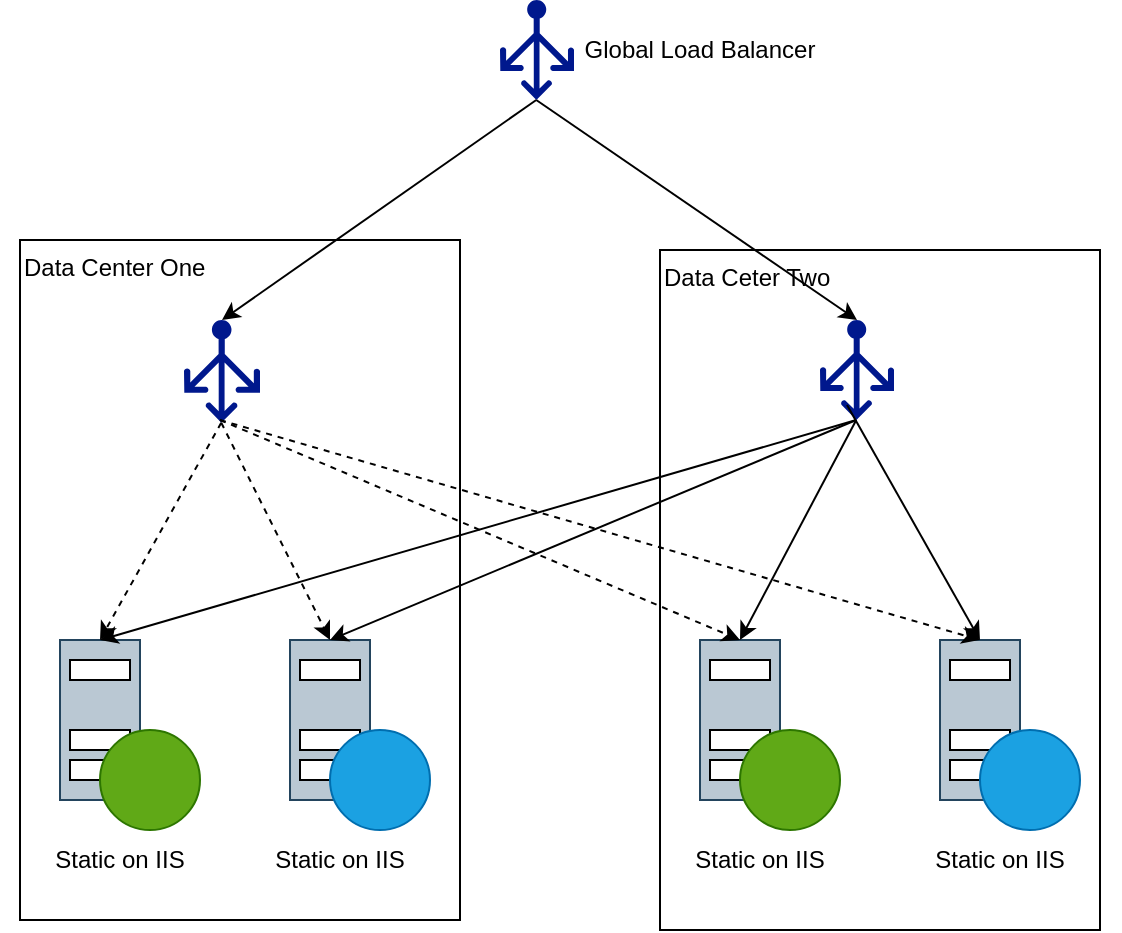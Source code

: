 <mxfile version="14.5.1" type="device"><diagram id="zqDNE4EaI5Cwwin03kR-" name="Page-1"><mxGraphModel dx="1089" dy="970" grid="1" gridSize="10" guides="1" tooltips="1" connect="1" arrows="1" fold="1" page="1" pageScale="1" pageWidth="827" pageHeight="1169" math="0" shadow="0"><root><mxCell id="0"/><mxCell id="1" parent="0"/><mxCell id="BwqcGprWjEWYekJ88GFM-91" value="Data Ceter Two" style="rounded=0;whiteSpace=wrap;html=1;verticalAlign=top;align=left;" vertex="1" parent="1"><mxGeometry x="540" y="245" width="220" height="340" as="geometry"/></mxCell><mxCell id="BwqcGprWjEWYekJ88GFM-90" value="Data Center One" style="rounded=0;whiteSpace=wrap;html=1;align=left;verticalAlign=top;" vertex="1" parent="1"><mxGeometry x="220" y="240" width="220" height="340" as="geometry"/></mxCell><mxCell id="BwqcGprWjEWYekJ88GFM-20" value="" style="aspect=fixed;pointerEvents=1;shadow=0;dashed=0;html=1;strokeColor=none;labelPosition=center;verticalLabelPosition=bottom;verticalAlign=top;align=center;fillColor=#00188D;shape=mxgraph.azure.load_balancer_generic" vertex="1" parent="1"><mxGeometry x="460" y="120" width="37" height="50" as="geometry"/></mxCell><mxCell id="BwqcGprWjEWYekJ88GFM-21" value="Global Load Balancer" style="text;html=1;strokeColor=none;fillColor=none;align=center;verticalAlign=middle;whiteSpace=wrap;rounded=0;" vertex="1" parent="1"><mxGeometry x="500" y="135" width="120" height="20" as="geometry"/></mxCell><mxCell id="BwqcGprWjEWYekJ88GFM-22" value="" style="aspect=fixed;pointerEvents=1;shadow=0;dashed=0;html=1;strokeColor=none;labelPosition=center;verticalLabelPosition=bottom;verticalAlign=top;align=center;fillColor=#00188D;shape=mxgraph.azure.load_balancer_generic" vertex="1" parent="1"><mxGeometry x="302" y="280" width="38" height="51.35" as="geometry"/></mxCell><mxCell id="BwqcGprWjEWYekJ88GFM-24" value="" style="aspect=fixed;pointerEvents=1;shadow=0;dashed=0;html=1;strokeColor=none;labelPosition=center;verticalLabelPosition=bottom;verticalAlign=top;align=center;fillColor=#00188D;shape=mxgraph.azure.load_balancer_generic" vertex="1" parent="1"><mxGeometry x="620" y="280" width="37" height="50" as="geometry"/></mxCell><mxCell id="BwqcGprWjEWYekJ88GFM-25" value="" style="endArrow=classic;html=1;exitX=0.49;exitY=1;exitDx=0;exitDy=0;exitPerimeter=0;entryX=0.5;entryY=0;entryDx=0;entryDy=0;entryPerimeter=0;strokeWidth=1;" edge="1" parent="1" source="BwqcGprWjEWYekJ88GFM-20" target="BwqcGprWjEWYekJ88GFM-22"><mxGeometry width="50" height="50" relative="1" as="geometry"><mxPoint x="478" y="210" as="sourcePoint"/><mxPoint x="321" y="260" as="targetPoint"/></mxGeometry></mxCell><mxCell id="BwqcGprWjEWYekJ88GFM-26" value="" style="endArrow=classic;html=1;exitX=0.49;exitY=1;exitDx=0;exitDy=0;exitPerimeter=0;entryX=0.5;entryY=0;entryDx=0;entryDy=0;entryPerimeter=0;strokeWidth=1;" edge="1" parent="1" source="BwqcGprWjEWYekJ88GFM-20" target="BwqcGprWjEWYekJ88GFM-24"><mxGeometry width="50" height="50" relative="1" as="geometry"><mxPoint x="488.13" y="180" as="sourcePoint"/><mxPoint x="331" y="290" as="targetPoint"/></mxGeometry></mxCell><mxCell id="BwqcGprWjEWYekJ88GFM-31" value="Static on IIS" style="text;html=1;strokeColor=none;fillColor=none;align=center;verticalAlign=middle;whiteSpace=wrap;rounded=0;" vertex="1" parent="1"><mxGeometry x="210" y="540" width="120" height="20" as="geometry"/></mxCell><mxCell id="BwqcGprWjEWYekJ88GFM-53" value="" style="group" vertex="1" connectable="0" parent="1"><mxGeometry x="355" y="440" width="70" height="95" as="geometry"/></mxCell><mxCell id="BwqcGprWjEWYekJ88GFM-47" value="" style="rounded=0;whiteSpace=wrap;html=1;fillColor=#bac8d3;strokeColor=#23445d;" vertex="1" parent="BwqcGprWjEWYekJ88GFM-53"><mxGeometry width="40" height="80" as="geometry"/></mxCell><mxCell id="BwqcGprWjEWYekJ88GFM-49" value="" style="rounded=0;whiteSpace=wrap;html=1;" vertex="1" parent="BwqcGprWjEWYekJ88GFM-53"><mxGeometry x="5" y="60" width="30" height="10" as="geometry"/></mxCell><mxCell id="BwqcGprWjEWYekJ88GFM-50" value="" style="rounded=0;whiteSpace=wrap;html=1;" vertex="1" parent="BwqcGprWjEWYekJ88GFM-53"><mxGeometry x="5" y="45" width="30" height="10" as="geometry"/></mxCell><mxCell id="BwqcGprWjEWYekJ88GFM-52" value="" style="rounded=0;whiteSpace=wrap;html=1;" vertex="1" parent="BwqcGprWjEWYekJ88GFM-53"><mxGeometry x="5" y="10" width="30" height="10" as="geometry"/></mxCell><mxCell id="BwqcGprWjEWYekJ88GFM-48" value="" style="ellipse;whiteSpace=wrap;html=1;aspect=fixed;fillColor=#1ba1e2;strokeColor=#006EAF;fontColor=#ffffff;" vertex="1" parent="BwqcGprWjEWYekJ88GFM-53"><mxGeometry x="20" y="45" width="50" height="50" as="geometry"/></mxCell><mxCell id="BwqcGprWjEWYekJ88GFM-60" value="" style="group" vertex="1" connectable="0" parent="1"><mxGeometry x="240" y="440" width="70" height="95" as="geometry"/></mxCell><mxCell id="BwqcGprWjEWYekJ88GFM-61" value="" style="rounded=0;whiteSpace=wrap;html=1;fillColor=#bac8d3;strokeColor=#23445d;" vertex="1" parent="BwqcGprWjEWYekJ88GFM-60"><mxGeometry width="40" height="80" as="geometry"/></mxCell><mxCell id="BwqcGprWjEWYekJ88GFM-62" value="" style="rounded=0;whiteSpace=wrap;html=1;" vertex="1" parent="BwqcGprWjEWYekJ88GFM-60"><mxGeometry x="5" y="60" width="30" height="10" as="geometry"/></mxCell><mxCell id="BwqcGprWjEWYekJ88GFM-63" value="" style="rounded=0;whiteSpace=wrap;html=1;" vertex="1" parent="BwqcGprWjEWYekJ88GFM-60"><mxGeometry x="5" y="45" width="30" height="10" as="geometry"/></mxCell><mxCell id="BwqcGprWjEWYekJ88GFM-64" value="" style="rounded=0;whiteSpace=wrap;html=1;" vertex="1" parent="BwqcGprWjEWYekJ88GFM-60"><mxGeometry x="5" y="10" width="30" height="10" as="geometry"/></mxCell><mxCell id="BwqcGprWjEWYekJ88GFM-65" value="" style="ellipse;whiteSpace=wrap;html=1;aspect=fixed;fillColor=#60a917;strokeColor=#2D7600;fontColor=#ffffff;" vertex="1" parent="BwqcGprWjEWYekJ88GFM-60"><mxGeometry x="20" y="45" width="50" height="50" as="geometry"/></mxCell><mxCell id="BwqcGprWjEWYekJ88GFM-66" value="Static on IIS" style="text;html=1;strokeColor=none;fillColor=none;align=center;verticalAlign=middle;whiteSpace=wrap;rounded=0;" vertex="1" parent="1"><mxGeometry x="320" y="540" width="120" height="20" as="geometry"/></mxCell><mxCell id="BwqcGprWjEWYekJ88GFM-67" value="Static on IIS" style="text;html=1;strokeColor=none;fillColor=none;align=center;verticalAlign=middle;whiteSpace=wrap;rounded=0;" vertex="1" parent="1"><mxGeometry x="530" y="540" width="120" height="20" as="geometry"/></mxCell><mxCell id="BwqcGprWjEWYekJ88GFM-68" value="" style="group" vertex="1" connectable="0" parent="1"><mxGeometry x="680" y="440" width="70" height="95" as="geometry"/></mxCell><mxCell id="BwqcGprWjEWYekJ88GFM-69" value="" style="rounded=0;whiteSpace=wrap;html=1;fillColor=#bac8d3;strokeColor=#23445d;" vertex="1" parent="BwqcGprWjEWYekJ88GFM-68"><mxGeometry width="40" height="80" as="geometry"/></mxCell><mxCell id="BwqcGprWjEWYekJ88GFM-70" value="" style="rounded=0;whiteSpace=wrap;html=1;" vertex="1" parent="BwqcGprWjEWYekJ88GFM-68"><mxGeometry x="5" y="60" width="30" height="10" as="geometry"/></mxCell><mxCell id="BwqcGprWjEWYekJ88GFM-71" value="" style="rounded=0;whiteSpace=wrap;html=1;" vertex="1" parent="BwqcGprWjEWYekJ88GFM-68"><mxGeometry x="5" y="45" width="30" height="10" as="geometry"/></mxCell><mxCell id="BwqcGprWjEWYekJ88GFM-72" value="" style="rounded=0;whiteSpace=wrap;html=1;" vertex="1" parent="BwqcGprWjEWYekJ88GFM-68"><mxGeometry x="5" y="10" width="30" height="10" as="geometry"/></mxCell><mxCell id="BwqcGprWjEWYekJ88GFM-73" value="" style="ellipse;whiteSpace=wrap;html=1;aspect=fixed;fillColor=#1ba1e2;strokeColor=#006EAF;fontColor=#ffffff;" vertex="1" parent="BwqcGprWjEWYekJ88GFM-68"><mxGeometry x="20" y="45" width="50" height="50" as="geometry"/></mxCell><mxCell id="BwqcGprWjEWYekJ88GFM-74" value="" style="group" vertex="1" connectable="0" parent="1"><mxGeometry x="560" y="440" width="70" height="95" as="geometry"/></mxCell><mxCell id="BwqcGprWjEWYekJ88GFM-75" value="" style="rounded=0;whiteSpace=wrap;html=1;fillColor=#bac8d3;strokeColor=#23445d;" vertex="1" parent="BwqcGprWjEWYekJ88GFM-74"><mxGeometry width="40" height="80" as="geometry"/></mxCell><mxCell id="BwqcGprWjEWYekJ88GFM-76" value="" style="rounded=0;whiteSpace=wrap;html=1;" vertex="1" parent="BwqcGprWjEWYekJ88GFM-74"><mxGeometry x="5" y="60" width="30" height="10" as="geometry"/></mxCell><mxCell id="BwqcGprWjEWYekJ88GFM-77" value="" style="rounded=0;whiteSpace=wrap;html=1;" vertex="1" parent="BwqcGprWjEWYekJ88GFM-74"><mxGeometry x="5" y="45" width="30" height="10" as="geometry"/></mxCell><mxCell id="BwqcGprWjEWYekJ88GFM-78" value="" style="rounded=0;whiteSpace=wrap;html=1;" vertex="1" parent="BwqcGprWjEWYekJ88GFM-74"><mxGeometry x="5" y="10" width="30" height="10" as="geometry"/></mxCell><mxCell id="BwqcGprWjEWYekJ88GFM-79" value="" style="ellipse;whiteSpace=wrap;html=1;aspect=fixed;fillColor=#60a917;strokeColor=#2D7600;fontColor=#ffffff;" vertex="1" parent="BwqcGprWjEWYekJ88GFM-74"><mxGeometry x="20" y="45" width="50" height="50" as="geometry"/></mxCell><mxCell id="BwqcGprWjEWYekJ88GFM-80" value="Static on IIS" style="text;html=1;strokeColor=none;fillColor=none;align=center;verticalAlign=middle;whiteSpace=wrap;rounded=0;" vertex="1" parent="1"><mxGeometry x="650" y="540" width="120" height="20" as="geometry"/></mxCell><mxCell id="BwqcGprWjEWYekJ88GFM-82" value="" style="endArrow=classic;html=1;dashed=1;strokeWidth=1;exitX=0.49;exitY=1;exitDx=0;exitDy=0;exitPerimeter=0;entryX=0.5;entryY=0;entryDx=0;entryDy=0;" edge="1" parent="1" source="BwqcGprWjEWYekJ88GFM-22" target="BwqcGprWjEWYekJ88GFM-61"><mxGeometry width="50" height="50" relative="1" as="geometry"><mxPoint x="390" y="380" as="sourcePoint"/><mxPoint x="440" y="330" as="targetPoint"/></mxGeometry></mxCell><mxCell id="BwqcGprWjEWYekJ88GFM-83" value="" style="endArrow=classic;html=1;dashed=1;strokeWidth=1;exitX=0.49;exitY=1;exitDx=0;exitDy=0;exitPerimeter=0;entryX=0.5;entryY=0;entryDx=0;entryDy=0;" edge="1" parent="1" source="BwqcGprWjEWYekJ88GFM-22" target="BwqcGprWjEWYekJ88GFM-47"><mxGeometry width="50" height="50" relative="1" as="geometry"><mxPoint x="330.62" y="341.35" as="sourcePoint"/><mxPoint x="270" y="450" as="targetPoint"/></mxGeometry></mxCell><mxCell id="BwqcGprWjEWYekJ88GFM-84" value="" style="endArrow=classic;html=1;dashed=1;strokeWidth=1;entryX=0.5;entryY=0;entryDx=0;entryDy=0;" edge="1" parent="1" target="BwqcGprWjEWYekJ88GFM-75"><mxGeometry width="50" height="50" relative="1" as="geometry"><mxPoint x="320" y="330" as="sourcePoint"/><mxPoint x="385" y="450" as="targetPoint"/></mxGeometry></mxCell><mxCell id="BwqcGprWjEWYekJ88GFM-85" value="" style="endArrow=classic;html=1;dashed=1;strokeWidth=1;entryX=0.5;entryY=0;entryDx=0;entryDy=0;" edge="1" parent="1" target="BwqcGprWjEWYekJ88GFM-69"><mxGeometry width="50" height="50" relative="1" as="geometry"><mxPoint x="320" y="330" as="sourcePoint"/><mxPoint x="590" y="450" as="targetPoint"/></mxGeometry></mxCell><mxCell id="BwqcGprWjEWYekJ88GFM-86" value="" style="endArrow=classic;html=1;strokeWidth=1;exitX=0.49;exitY=1;exitDx=0;exitDy=0;exitPerimeter=0;entryX=0.5;entryY=0;entryDx=0;entryDy=0;" edge="1" parent="1" source="BwqcGprWjEWYekJ88GFM-24" target="BwqcGprWjEWYekJ88GFM-61"><mxGeometry width="50" height="50" relative="1" as="geometry"><mxPoint x="330.62" y="341.35" as="sourcePoint"/><mxPoint x="270" y="450" as="targetPoint"/></mxGeometry></mxCell><mxCell id="BwqcGprWjEWYekJ88GFM-87" value="" style="endArrow=classic;html=1;strokeWidth=1;exitX=0.49;exitY=1;exitDx=0;exitDy=0;exitPerimeter=0;entryX=0.5;entryY=0;entryDx=0;entryDy=0;" edge="1" parent="1" source="BwqcGprWjEWYekJ88GFM-24" target="BwqcGprWjEWYekJ88GFM-47"><mxGeometry width="50" height="50" relative="1" as="geometry"><mxPoint x="648.13" y="340" as="sourcePoint"/><mxPoint x="270" y="450" as="targetPoint"/></mxGeometry></mxCell><mxCell id="BwqcGprWjEWYekJ88GFM-88" value="" style="endArrow=classic;html=1;strokeWidth=1;exitX=0.49;exitY=1;exitDx=0;exitDy=0;exitPerimeter=0;entryX=0.5;entryY=0;entryDx=0;entryDy=0;" edge="1" parent="1" source="BwqcGprWjEWYekJ88GFM-24" target="BwqcGprWjEWYekJ88GFM-75"><mxGeometry width="50" height="50" relative="1" as="geometry"><mxPoint x="658.13" y="350" as="sourcePoint"/><mxPoint x="280" y="460" as="targetPoint"/></mxGeometry></mxCell><mxCell id="BwqcGprWjEWYekJ88GFM-89" value="" style="endArrow=classic;html=1;strokeWidth=1;exitX=0.365;exitY=0.85;exitDx=0;exitDy=0;exitPerimeter=0;entryX=0.5;entryY=0;entryDx=0;entryDy=0;" edge="1" parent="1" source="BwqcGprWjEWYekJ88GFM-24" target="BwqcGprWjEWYekJ88GFM-69"><mxGeometry width="50" height="50" relative="1" as="geometry"><mxPoint x="648.13" y="340" as="sourcePoint"/><mxPoint x="590" y="450" as="targetPoint"/></mxGeometry></mxCell></root></mxGraphModel></diagram></mxfile>